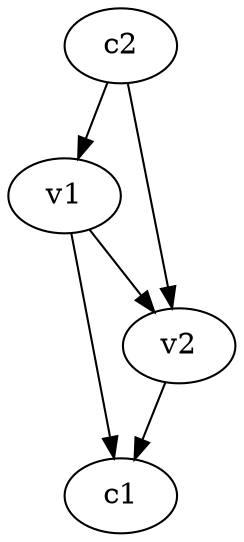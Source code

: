 strict digraph  {
c1;
c2;
v1;
v2;
c2 -> v2  [weight=1];
c2 -> v1  [weight=1];
v1 -> c1  [weight=1];
v1 -> v2  [weight=1];
v2 -> c1  [weight=1];
}
